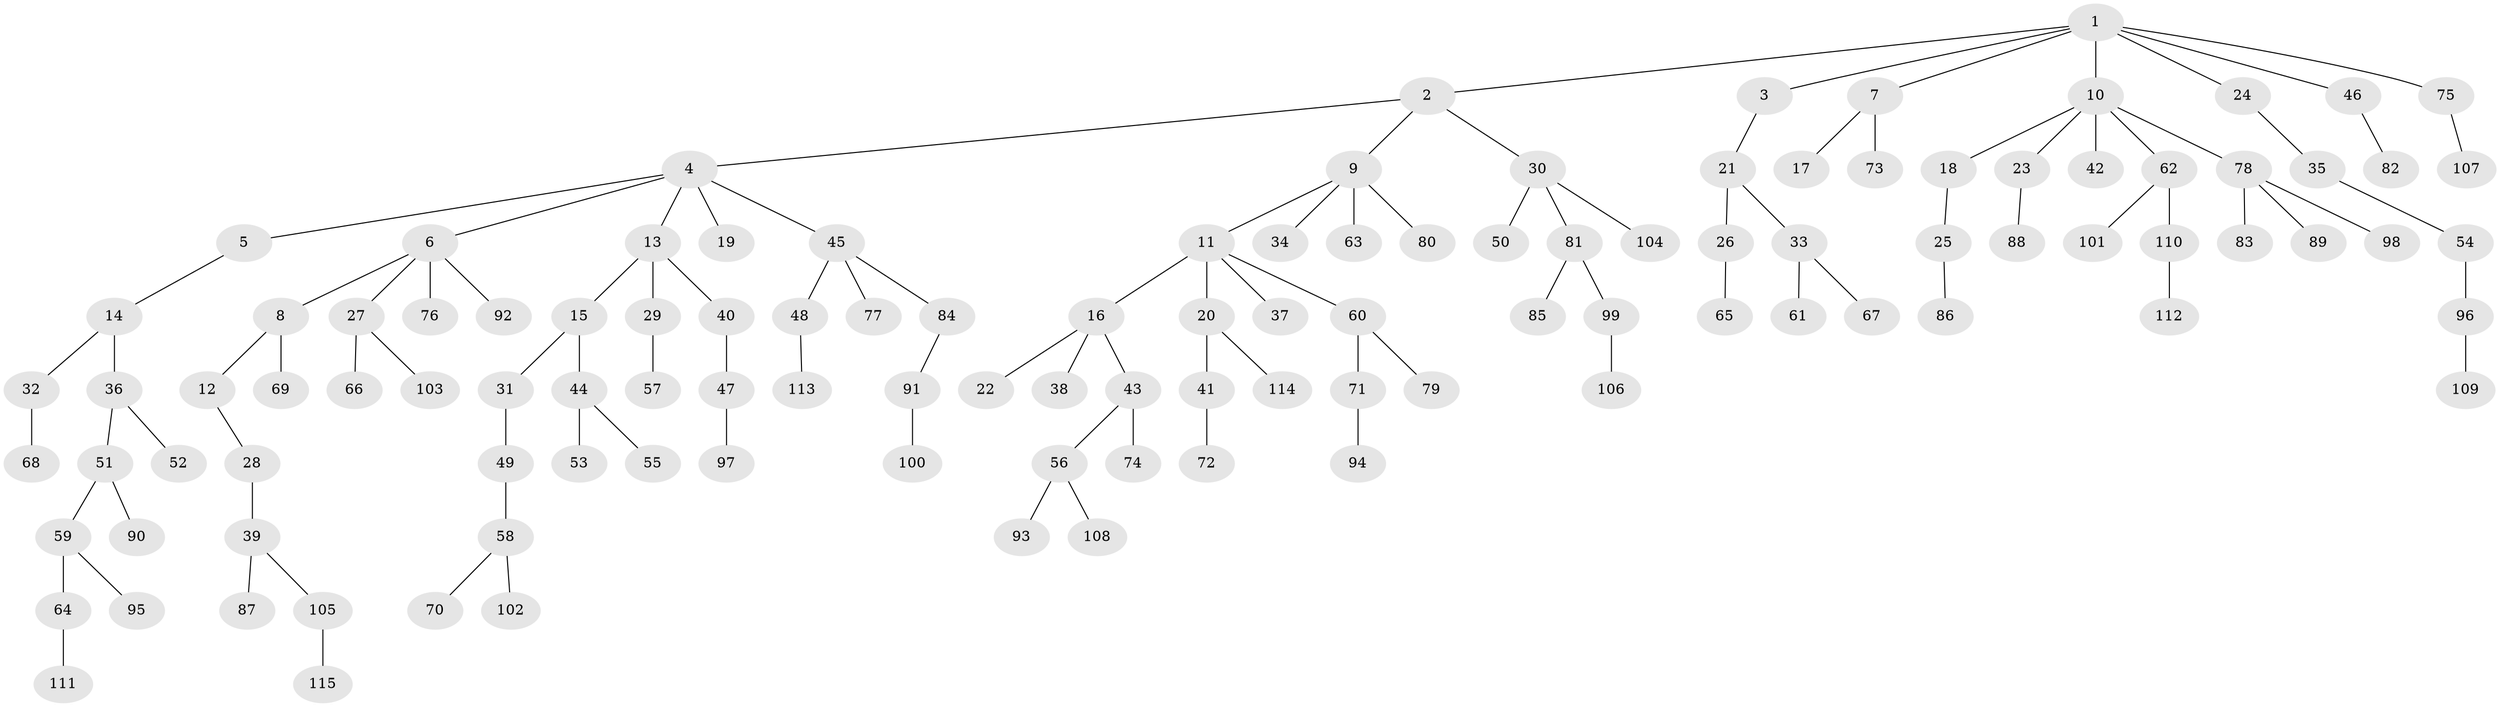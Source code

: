 // coarse degree distribution, {7: 0.012195121951219513, 4: 0.07317073170731707, 2: 0.34146341463414637, 5: 0.024390243902439025, 3: 0.12195121951219512, 1: 0.4268292682926829}
// Generated by graph-tools (version 1.1) at 2025/51/03/04/25 22:51:38]
// undirected, 115 vertices, 114 edges
graph export_dot {
  node [color=gray90,style=filled];
  1;
  2;
  3;
  4;
  5;
  6;
  7;
  8;
  9;
  10;
  11;
  12;
  13;
  14;
  15;
  16;
  17;
  18;
  19;
  20;
  21;
  22;
  23;
  24;
  25;
  26;
  27;
  28;
  29;
  30;
  31;
  32;
  33;
  34;
  35;
  36;
  37;
  38;
  39;
  40;
  41;
  42;
  43;
  44;
  45;
  46;
  47;
  48;
  49;
  50;
  51;
  52;
  53;
  54;
  55;
  56;
  57;
  58;
  59;
  60;
  61;
  62;
  63;
  64;
  65;
  66;
  67;
  68;
  69;
  70;
  71;
  72;
  73;
  74;
  75;
  76;
  77;
  78;
  79;
  80;
  81;
  82;
  83;
  84;
  85;
  86;
  87;
  88;
  89;
  90;
  91;
  92;
  93;
  94;
  95;
  96;
  97;
  98;
  99;
  100;
  101;
  102;
  103;
  104;
  105;
  106;
  107;
  108;
  109;
  110;
  111;
  112;
  113;
  114;
  115;
  1 -- 2;
  1 -- 3;
  1 -- 7;
  1 -- 10;
  1 -- 24;
  1 -- 46;
  1 -- 75;
  2 -- 4;
  2 -- 9;
  2 -- 30;
  3 -- 21;
  4 -- 5;
  4 -- 6;
  4 -- 13;
  4 -- 19;
  4 -- 45;
  5 -- 14;
  6 -- 8;
  6 -- 27;
  6 -- 76;
  6 -- 92;
  7 -- 17;
  7 -- 73;
  8 -- 12;
  8 -- 69;
  9 -- 11;
  9 -- 34;
  9 -- 63;
  9 -- 80;
  10 -- 18;
  10 -- 23;
  10 -- 42;
  10 -- 62;
  10 -- 78;
  11 -- 16;
  11 -- 20;
  11 -- 37;
  11 -- 60;
  12 -- 28;
  13 -- 15;
  13 -- 29;
  13 -- 40;
  14 -- 32;
  14 -- 36;
  15 -- 31;
  15 -- 44;
  16 -- 22;
  16 -- 38;
  16 -- 43;
  18 -- 25;
  20 -- 41;
  20 -- 114;
  21 -- 26;
  21 -- 33;
  23 -- 88;
  24 -- 35;
  25 -- 86;
  26 -- 65;
  27 -- 66;
  27 -- 103;
  28 -- 39;
  29 -- 57;
  30 -- 50;
  30 -- 81;
  30 -- 104;
  31 -- 49;
  32 -- 68;
  33 -- 61;
  33 -- 67;
  35 -- 54;
  36 -- 51;
  36 -- 52;
  39 -- 87;
  39 -- 105;
  40 -- 47;
  41 -- 72;
  43 -- 56;
  43 -- 74;
  44 -- 53;
  44 -- 55;
  45 -- 48;
  45 -- 77;
  45 -- 84;
  46 -- 82;
  47 -- 97;
  48 -- 113;
  49 -- 58;
  51 -- 59;
  51 -- 90;
  54 -- 96;
  56 -- 93;
  56 -- 108;
  58 -- 70;
  58 -- 102;
  59 -- 64;
  59 -- 95;
  60 -- 71;
  60 -- 79;
  62 -- 101;
  62 -- 110;
  64 -- 111;
  71 -- 94;
  75 -- 107;
  78 -- 83;
  78 -- 89;
  78 -- 98;
  81 -- 85;
  81 -- 99;
  84 -- 91;
  91 -- 100;
  96 -- 109;
  99 -- 106;
  105 -- 115;
  110 -- 112;
}
